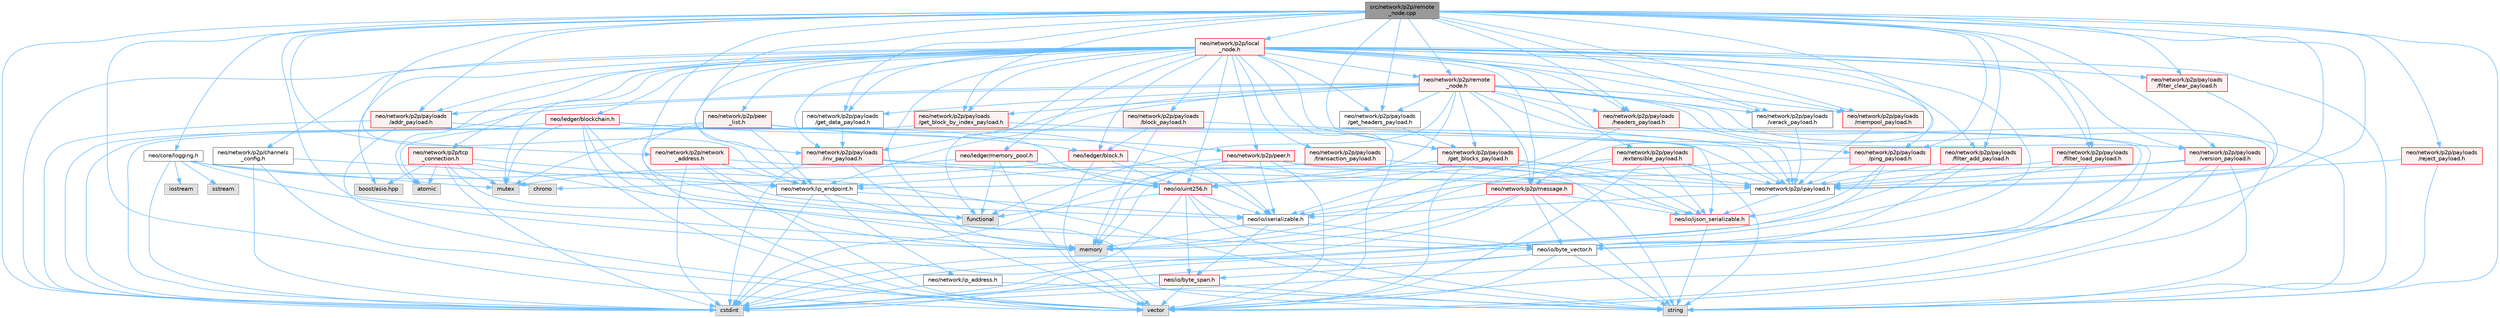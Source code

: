 digraph "src/network/p2p/remote_node.cpp"
{
 // LATEX_PDF_SIZE
  bgcolor="transparent";
  edge [fontname=Helvetica,fontsize=10,labelfontname=Helvetica,labelfontsize=10];
  node [fontname=Helvetica,fontsize=10,shape=box,height=0.2,width=0.4];
  Node1 [id="Node000001",label="src/network/p2p/remote\l_node.cpp",height=0.2,width=0.4,color="gray40", fillcolor="grey60", style="filled", fontcolor="black",tooltip=" "];
  Node1 -> Node2 [id="edge1_Node000001_Node000002",color="steelblue1",style="solid",tooltip=" "];
  Node2 [id="Node000002",label="neo/core/logging.h",height=0.2,width=0.4,color="grey40", fillcolor="white", style="filled",URL="$core_2logging_8h.html",tooltip=" "];
  Node2 -> Node3 [id="edge2_Node000002_Node000003",color="steelblue1",style="solid",tooltip=" "];
  Node3 [id="Node000003",label="chrono",height=0.2,width=0.4,color="grey60", fillcolor="#E0E0E0", style="filled",tooltip=" "];
  Node2 -> Node4 [id="edge3_Node000002_Node000004",color="steelblue1",style="solid",tooltip=" "];
  Node4 [id="Node000004",label="cstdint",height=0.2,width=0.4,color="grey60", fillcolor="#E0E0E0", style="filled",tooltip=" "];
  Node2 -> Node5 [id="edge4_Node000002_Node000005",color="steelblue1",style="solid",tooltip=" "];
  Node5 [id="Node000005",label="memory",height=0.2,width=0.4,color="grey60", fillcolor="#E0E0E0", style="filled",tooltip=" "];
  Node2 -> Node6 [id="edge5_Node000002_Node000006",color="steelblue1",style="solid",tooltip=" "];
  Node6 [id="Node000006",label="sstream",height=0.2,width=0.4,color="grey60", fillcolor="#E0E0E0", style="filled",tooltip=" "];
  Node2 -> Node7 [id="edge6_Node000002_Node000007",color="steelblue1",style="solid",tooltip=" "];
  Node7 [id="Node000007",label="string",height=0.2,width=0.4,color="grey60", fillcolor="#E0E0E0", style="filled",tooltip=" "];
  Node2 -> Node8 [id="edge7_Node000002_Node000008",color="steelblue1",style="solid",tooltip=" "];
  Node8 [id="Node000008",label="iostream",height=0.2,width=0.4,color="grey60", fillcolor="#E0E0E0", style="filled",tooltip=" "];
  Node2 -> Node9 [id="edge8_Node000002_Node000009",color="steelblue1",style="solid",tooltip=" "];
  Node9 [id="Node000009",label="mutex",height=0.2,width=0.4,color="grey60", fillcolor="#E0E0E0", style="filled",tooltip=" "];
  Node1 -> Node10 [id="edge9_Node000001_Node000010",color="steelblue1",style="solid",tooltip=" "];
  Node10 [id="Node000010",label="neo/io/byte_vector.h",height=0.2,width=0.4,color="grey40", fillcolor="white", style="filled",URL="$io_2byte__vector_8h.html",tooltip=" "];
  Node10 -> Node11 [id="edge10_Node000010_Node000011",color="steelblue1",style="solid",tooltip=" "];
  Node11 [id="Node000011",label="neo/io/byte_span.h",height=0.2,width=0.4,color="red", fillcolor="#FFF0F0", style="filled",URL="$io_2byte__span_8h.html",tooltip=" "];
  Node11 -> Node4 [id="edge11_Node000011_Node000004",color="steelblue1",style="solid",tooltip=" "];
  Node11 -> Node7 [id="edge12_Node000011_Node000007",color="steelblue1",style="solid",tooltip=" "];
  Node11 -> Node14 [id="edge13_Node000011_Node000014",color="steelblue1",style="solid",tooltip=" "];
  Node14 [id="Node000014",label="vector",height=0.2,width=0.4,color="grey60", fillcolor="#E0E0E0", style="filled",tooltip=" "];
  Node10 -> Node4 [id="edge14_Node000010_Node000004",color="steelblue1",style="solid",tooltip=" "];
  Node10 -> Node7 [id="edge15_Node000010_Node000007",color="steelblue1",style="solid",tooltip=" "];
  Node10 -> Node14 [id="edge16_Node000010_Node000014",color="steelblue1",style="solid",tooltip=" "];
  Node1 -> Node15 [id="edge17_Node000001_Node000015",color="steelblue1",style="solid",tooltip=" "];
  Node15 [id="Node000015",label="neo/network/ip_endpoint.h",height=0.2,width=0.4,color="grey40", fillcolor="white", style="filled",URL="$ip__endpoint_8h.html",tooltip=" "];
  Node15 -> Node16 [id="edge18_Node000015_Node000016",color="steelblue1",style="solid",tooltip=" "];
  Node16 [id="Node000016",label="neo/io/iserializable.h",height=0.2,width=0.4,color="grey40", fillcolor="white", style="filled",URL="$iserializable_8h.html",tooltip=" "];
  Node16 -> Node11 [id="edge19_Node000016_Node000011",color="steelblue1",style="solid",tooltip=" "];
  Node16 -> Node10 [id="edge20_Node000016_Node000010",color="steelblue1",style="solid",tooltip=" "];
  Node16 -> Node5 [id="edge21_Node000016_Node000005",color="steelblue1",style="solid",tooltip=" "];
  Node15 -> Node17 [id="edge22_Node000015_Node000017",color="steelblue1",style="solid",tooltip=" "];
  Node17 [id="Node000017",label="neo/network/ip_address.h",height=0.2,width=0.4,color="grey40", fillcolor="white", style="filled",URL="$ip__address_8h.html",tooltip=" "];
  Node17 -> Node4 [id="edge23_Node000017_Node000004",color="steelblue1",style="solid",tooltip=" "];
  Node17 -> Node7 [id="edge24_Node000017_Node000007",color="steelblue1",style="solid",tooltip=" "];
  Node15 -> Node4 [id="edge25_Node000015_Node000004",color="steelblue1",style="solid",tooltip=" "];
  Node15 -> Node7 [id="edge26_Node000015_Node000007",color="steelblue1",style="solid",tooltip=" "];
  Node1 -> Node18 [id="edge27_Node000001_Node000018",color="steelblue1",style="solid",tooltip=" "];
  Node18 [id="Node000018",label="neo/network/p2p/ipayload.h",height=0.2,width=0.4,color="grey40", fillcolor="white", style="filled",URL="$p2p_2ipayload_8h.html",tooltip=" "];
  Node18 -> Node19 [id="edge28_Node000018_Node000019",color="steelblue1",style="solid",tooltip=" "];
  Node19 [id="Node000019",label="neo/io/ijson_serializable.h",height=0.2,width=0.4,color="red", fillcolor="#FFF0F0", style="filled",URL="$ijson__serializable_8h.html",tooltip=" "];
  Node19 -> Node7 [id="edge29_Node000019_Node000007",color="steelblue1",style="solid",tooltip=" "];
  Node18 -> Node16 [id="edge30_Node000018_Node000016",color="steelblue1",style="solid",tooltip=" "];
  Node1 -> Node49 [id="edge31_Node000001_Node000049",color="steelblue1",style="solid",tooltip=" "];
  Node49 [id="Node000049",label="neo/network/p2p/local\l_node.h",height=0.2,width=0.4,color="red", fillcolor="#FFF0F0", style="filled",URL="$local__node_8h.html",tooltip=" "];
  Node49 -> Node10 [id="edge32_Node000049_Node000010",color="steelblue1",style="solid",tooltip=" "];
  Node49 -> Node50 [id="edge33_Node000049_Node000050",color="steelblue1",style="solid",tooltip=" "];
  Node50 [id="Node000050",label="neo/io/uint256.h",height=0.2,width=0.4,color="red", fillcolor="#FFF0F0", style="filled",URL="$uint256_8h.html",tooltip=" "];
  Node50 -> Node11 [id="edge34_Node000050_Node000011",color="steelblue1",style="solid",tooltip=" "];
  Node50 -> Node10 [id="edge35_Node000050_Node000010",color="steelblue1",style="solid",tooltip=" "];
  Node50 -> Node16 [id="edge36_Node000050_Node000016",color="steelblue1",style="solid",tooltip=" "];
  Node50 -> Node4 [id="edge37_Node000050_Node000004",color="steelblue1",style="solid",tooltip=" "];
  Node50 -> Node23 [id="edge38_Node000050_Node000023",color="steelblue1",style="solid",tooltip=" "];
  Node23 [id="Node000023",label="functional",height=0.2,width=0.4,color="grey60", fillcolor="#E0E0E0", style="filled",tooltip=" "];
  Node50 -> Node7 [id="edge39_Node000050_Node000007",color="steelblue1",style="solid",tooltip=" "];
  Node49 -> Node51 [id="edge40_Node000049_Node000051",color="steelblue1",style="solid",tooltip=" "];
  Node51 [id="Node000051",label="neo/ledger/block.h",height=0.2,width=0.4,color="red", fillcolor="#FFF0F0", style="filled",URL="$ledger_2block_8h.html",tooltip=" "];
  Node51 -> Node16 [id="edge41_Node000051_Node000016",color="steelblue1",style="solid",tooltip=" "];
  Node51 -> Node50 [id="edge42_Node000051_Node000050",color="steelblue1",style="solid",tooltip=" "];
  Node51 -> Node3 [id="edge43_Node000051_Node000003",color="steelblue1",style="solid",tooltip=" "];
  Node51 -> Node14 [id="edge44_Node000051_Node000014",color="steelblue1",style="solid",tooltip=" "];
  Node49 -> Node74 [id="edge45_Node000049_Node000074",color="steelblue1",style="solid",tooltip=" "];
  Node74 [id="Node000074",label="neo/ledger/blockchain.h",height=0.2,width=0.4,color="red", fillcolor="#FFF0F0", style="filled",URL="$blockchain_8h.html",tooltip=" "];
  Node74 -> Node51 [id="edge46_Node000074_Node000051",color="steelblue1",style="solid",tooltip=" "];
  Node74 -> Node50 [id="edge47_Node000074_Node000050",color="steelblue1",style="solid",tooltip=" "];
  Node74 -> Node116 [id="edge48_Node000074_Node000116",color="steelblue1",style="solid",tooltip=" "];
  Node116 [id="Node000116",label="atomic",height=0.2,width=0.4,color="grey60", fillcolor="#E0E0E0", style="filled",tooltip=" "];
  Node74 -> Node23 [id="edge49_Node000074_Node000023",color="steelblue1",style="solid",tooltip=" "];
  Node74 -> Node5 [id="edge50_Node000074_Node000005",color="steelblue1",style="solid",tooltip=" "];
  Node74 -> Node9 [id="edge51_Node000074_Node000009",color="steelblue1",style="solid",tooltip=" "];
  Node74 -> Node14 [id="edge52_Node000074_Node000014",color="steelblue1",style="solid",tooltip=" "];
  Node49 -> Node120 [id="edge53_Node000049_Node000120",color="steelblue1",style="solid",tooltip=" "];
  Node120 [id="Node000120",label="neo/ledger/memory_pool.h",height=0.2,width=0.4,color="red", fillcolor="#FFF0F0", style="filled",URL="$ledger_2memory__pool_8h.html",tooltip=" "];
  Node120 -> Node50 [id="edge54_Node000120_Node000050",color="steelblue1",style="solid",tooltip=" "];
  Node120 -> Node23 [id="edge55_Node000120_Node000023",color="steelblue1",style="solid",tooltip=" "];
  Node120 -> Node9 [id="edge56_Node000120_Node000009",color="steelblue1",style="solid",tooltip=" "];
  Node120 -> Node14 [id="edge57_Node000120_Node000014",color="steelblue1",style="solid",tooltip=" "];
  Node49 -> Node15 [id="edge58_Node000049_Node000015",color="steelblue1",style="solid",tooltip=" "];
  Node49 -> Node123 [id="edge59_Node000049_Node000123",color="steelblue1",style="solid",tooltip=" "];
  Node123 [id="Node000123",label="neo/network/p2p/channels\l_config.h",height=0.2,width=0.4,color="grey40", fillcolor="white", style="filled",URL="$channels__config_8h.html",tooltip=" "];
  Node123 -> Node15 [id="edge60_Node000123_Node000015",color="steelblue1",style="solid",tooltip=" "];
  Node123 -> Node4 [id="edge61_Node000123_Node000004",color="steelblue1",style="solid",tooltip=" "];
  Node123 -> Node14 [id="edge62_Node000123_Node000014",color="steelblue1",style="solid",tooltip=" "];
  Node49 -> Node124 [id="edge63_Node000049_Node000124",color="steelblue1",style="solid",tooltip=" "];
  Node124 [id="Node000124",label="neo/network/p2p/message.h",height=0.2,width=0.4,color="red", fillcolor="#FFF0F0", style="filled",URL="$message_8h.html",tooltip=" "];
  Node124 -> Node10 [id="edge64_Node000124_Node000010",color="steelblue1",style="solid",tooltip=" "];
  Node124 -> Node19 [id="edge65_Node000124_Node000019",color="steelblue1",style="solid",tooltip=" "];
  Node124 -> Node16 [id="edge66_Node000124_Node000016",color="steelblue1",style="solid",tooltip=" "];
  Node124 -> Node4 [id="edge67_Node000124_Node000004",color="steelblue1",style="solid",tooltip=" "];
  Node124 -> Node5 [id="edge68_Node000124_Node000005",color="steelblue1",style="solid",tooltip=" "];
  Node124 -> Node7 [id="edge69_Node000124_Node000007",color="steelblue1",style="solid",tooltip=" "];
  Node49 -> Node127 [id="edge70_Node000049_Node000127",color="steelblue1",style="solid",tooltip=" "];
  Node127 [id="Node000127",label="neo/network/p2p/payloads\l/addr_payload.h",height=0.2,width=0.4,color="red", fillcolor="#FFF0F0", style="filled",URL="$addr__payload_8h.html",tooltip=" "];
  Node127 -> Node18 [id="edge71_Node000127_Node000018",color="steelblue1",style="solid",tooltip=" "];
  Node127 -> Node4 [id="edge72_Node000127_Node000004",color="steelblue1",style="solid",tooltip=" "];
  Node127 -> Node14 [id="edge73_Node000127_Node000014",color="steelblue1",style="solid",tooltip=" "];
  Node49 -> Node129 [id="edge74_Node000049_Node000129",color="steelblue1",style="solid",tooltip=" "];
  Node129 [id="Node000129",label="neo/network/p2p/payloads\l/block_payload.h",height=0.2,width=0.4,color="red", fillcolor="#FFF0F0", style="filled",URL="$block__payload_8h.html",tooltip=" "];
  Node129 -> Node51 [id="edge75_Node000129_Node000051",color="steelblue1",style="solid",tooltip=" "];
  Node129 -> Node18 [id="edge76_Node000129_Node000018",color="steelblue1",style="solid",tooltip=" "];
  Node129 -> Node5 [id="edge77_Node000129_Node000005",color="steelblue1",style="solid",tooltip=" "];
  Node49 -> Node130 [id="edge78_Node000049_Node000130",color="steelblue1",style="solid",tooltip=" "];
  Node130 [id="Node000130",label="neo/network/p2p/payloads\l/extensible_payload.h",height=0.2,width=0.4,color="red", fillcolor="#FFF0F0", style="filled",URL="$p2p_2payloads_2extensible__payload_8h.html",tooltip=" "];
  Node130 -> Node19 [id="edge79_Node000130_Node000019",color="steelblue1",style="solid",tooltip=" "];
  Node130 -> Node50 [id="edge80_Node000130_Node000050",color="steelblue1",style="solid",tooltip=" "];
  Node130 -> Node18 [id="edge81_Node000130_Node000018",color="steelblue1",style="solid",tooltip=" "];
  Node130 -> Node5 [id="edge82_Node000130_Node000005",color="steelblue1",style="solid",tooltip=" "];
  Node130 -> Node7 [id="edge83_Node000130_Node000007",color="steelblue1",style="solid",tooltip=" "];
  Node130 -> Node14 [id="edge84_Node000130_Node000014",color="steelblue1",style="solid",tooltip=" "];
  Node49 -> Node131 [id="edge85_Node000049_Node000131",color="steelblue1",style="solid",tooltip=" "];
  Node131 [id="Node000131",label="neo/network/p2p/payloads\l/filter_add_payload.h",height=0.2,width=0.4,color="red", fillcolor="#FFF0F0", style="filled",URL="$filter__add__payload_8h.html",tooltip=" "];
  Node131 -> Node10 [id="edge86_Node000131_Node000010",color="steelblue1",style="solid",tooltip=" "];
  Node131 -> Node18 [id="edge87_Node000131_Node000018",color="steelblue1",style="solid",tooltip=" "];
  Node131 -> Node4 [id="edge88_Node000131_Node000004",color="steelblue1",style="solid",tooltip=" "];
  Node49 -> Node132 [id="edge89_Node000049_Node000132",color="steelblue1",style="solid",tooltip=" "];
  Node132 [id="Node000132",label="neo/network/p2p/payloads\l/filter_clear_payload.h",height=0.2,width=0.4,color="red", fillcolor="#FFF0F0", style="filled",URL="$filter__clear__payload_8h.html",tooltip=" "];
  Node132 -> Node18 [id="edge90_Node000132_Node000018",color="steelblue1",style="solid",tooltip=" "];
  Node49 -> Node133 [id="edge91_Node000049_Node000133",color="steelblue1",style="solid",tooltip=" "];
  Node133 [id="Node000133",label="neo/network/p2p/payloads\l/filter_load_payload.h",height=0.2,width=0.4,color="red", fillcolor="#FFF0F0", style="filled",URL="$filter__load__payload_8h.html",tooltip=" "];
  Node133 -> Node10 [id="edge92_Node000133_Node000010",color="steelblue1",style="solid",tooltip=" "];
  Node133 -> Node18 [id="edge93_Node000133_Node000018",color="steelblue1",style="solid",tooltip=" "];
  Node133 -> Node4 [id="edge94_Node000133_Node000004",color="steelblue1",style="solid",tooltip=" "];
  Node49 -> Node134 [id="edge95_Node000049_Node000134",color="steelblue1",style="solid",tooltip=" "];
  Node134 [id="Node000134",label="neo/network/p2p/payloads\l/get_block_by_index_payload.h",height=0.2,width=0.4,color="red", fillcolor="#FFF0F0", style="filled",URL="$get__block__by__index__payload_8h.html",tooltip=" "];
  Node134 -> Node18 [id="edge96_Node000134_Node000018",color="steelblue1",style="solid",tooltip=" "];
  Node134 -> Node4 [id="edge97_Node000134_Node000004",color="steelblue1",style="solid",tooltip=" "];
  Node49 -> Node135 [id="edge98_Node000049_Node000135",color="steelblue1",style="solid",tooltip=" "];
  Node135 [id="Node000135",label="neo/network/p2p/payloads\l/get_blocks_payload.h",height=0.2,width=0.4,color="red", fillcolor="#FFF0F0", style="filled",URL="$get__blocks__payload_8h.html",tooltip=" "];
  Node135 -> Node19 [id="edge99_Node000135_Node000019",color="steelblue1",style="solid",tooltip=" "];
  Node135 -> Node16 [id="edge100_Node000135_Node000016",color="steelblue1",style="solid",tooltip=" "];
  Node135 -> Node50 [id="edge101_Node000135_Node000050",color="steelblue1",style="solid",tooltip=" "];
  Node135 -> Node18 [id="edge102_Node000135_Node000018",color="steelblue1",style="solid",tooltip=" "];
  Node135 -> Node14 [id="edge103_Node000135_Node000014",color="steelblue1",style="solid",tooltip=" "];
  Node49 -> Node136 [id="edge104_Node000049_Node000136",color="steelblue1",style="solid",tooltip=" "];
  Node136 [id="Node000136",label="neo/network/p2p/payloads\l/get_data_payload.h",height=0.2,width=0.4,color="grey40", fillcolor="white", style="filled",URL="$get__data__payload_8h.html",tooltip=" "];
  Node136 -> Node137 [id="edge105_Node000136_Node000137",color="steelblue1",style="solid",tooltip=" "];
  Node137 [id="Node000137",label="neo/network/p2p/payloads\l/inv_payload.h",height=0.2,width=0.4,color="red", fillcolor="#FFF0F0", style="filled",URL="$inv__payload_8h.html",tooltip=" "];
  Node137 -> Node50 [id="edge106_Node000137_Node000050",color="steelblue1",style="solid",tooltip=" "];
  Node137 -> Node18 [id="edge107_Node000137_Node000018",color="steelblue1",style="solid",tooltip=" "];
  Node137 -> Node4 [id="edge108_Node000137_Node000004",color="steelblue1",style="solid",tooltip=" "];
  Node137 -> Node14 [id="edge109_Node000137_Node000014",color="steelblue1",style="solid",tooltip=" "];
  Node49 -> Node139 [id="edge110_Node000049_Node000139",color="steelblue1",style="solid",tooltip=" "];
  Node139 [id="Node000139",label="neo/network/p2p/payloads\l/get_headers_payload.h",height=0.2,width=0.4,color="grey40", fillcolor="white", style="filled",URL="$get__headers__payload_8h.html",tooltip=" "];
  Node139 -> Node135 [id="edge111_Node000139_Node000135",color="steelblue1",style="solid",tooltip=" "];
  Node49 -> Node140 [id="edge112_Node000049_Node000140",color="steelblue1",style="solid",tooltip=" "];
  Node140 [id="Node000140",label="neo/network/p2p/payloads\l/headers_payload.h",height=0.2,width=0.4,color="red", fillcolor="#FFF0F0", style="filled",URL="$headers__payload_8h.html",tooltip=" "];
  Node140 -> Node18 [id="edge113_Node000140_Node000018",color="steelblue1",style="solid",tooltip=" "];
  Node140 -> Node5 [id="edge114_Node000140_Node000005",color="steelblue1",style="solid",tooltip=" "];
  Node140 -> Node14 [id="edge115_Node000140_Node000014",color="steelblue1",style="solid",tooltip=" "];
  Node49 -> Node137 [id="edge116_Node000049_Node000137",color="steelblue1",style="solid",tooltip=" "];
  Node49 -> Node141 [id="edge117_Node000049_Node000141",color="steelblue1",style="solid",tooltip=" "];
  Node141 [id="Node000141",label="neo/network/p2p/payloads\l/mempool_payload.h",height=0.2,width=0.4,color="red", fillcolor="#FFF0F0", style="filled",URL="$mempool__payload_8h.html",tooltip=" "];
  Node141 -> Node18 [id="edge118_Node000141_Node000018",color="steelblue1",style="solid",tooltip=" "];
  Node49 -> Node142 [id="edge119_Node000049_Node000142",color="steelblue1",style="solid",tooltip=" "];
  Node142 [id="Node000142",label="neo/network/p2p/payloads\l/ping_payload.h",height=0.2,width=0.4,color="red", fillcolor="#FFF0F0", style="filled",URL="$ping__payload_8h.html",tooltip=" "];
  Node142 -> Node19 [id="edge120_Node000142_Node000019",color="steelblue1",style="solid",tooltip=" "];
  Node142 -> Node16 [id="edge121_Node000142_Node000016",color="steelblue1",style="solid",tooltip=" "];
  Node142 -> Node18 [id="edge122_Node000142_Node000018",color="steelblue1",style="solid",tooltip=" "];
  Node142 -> Node4 [id="edge123_Node000142_Node000004",color="steelblue1",style="solid",tooltip=" "];
  Node49 -> Node143 [id="edge124_Node000049_Node000143",color="steelblue1",style="solid",tooltip=" "];
  Node143 [id="Node000143",label="neo/network/p2p/payloads\l/transaction_payload.h",height=0.2,width=0.4,color="red", fillcolor="#FFF0F0", style="filled",URL="$transaction__payload_8h.html",tooltip=" "];
  Node143 -> Node18 [id="edge125_Node000143_Node000018",color="steelblue1",style="solid",tooltip=" "];
  Node143 -> Node5 [id="edge126_Node000143_Node000005",color="steelblue1",style="solid",tooltip=" "];
  Node49 -> Node144 [id="edge127_Node000049_Node000144",color="steelblue1",style="solid",tooltip=" "];
  Node144 [id="Node000144",label="neo/network/p2p/payloads\l/verack_payload.h",height=0.2,width=0.4,color="grey40", fillcolor="white", style="filled",URL="$verack__payload_8h.html",tooltip=" "];
  Node144 -> Node18 [id="edge128_Node000144_Node000018",color="steelblue1",style="solid",tooltip=" "];
  Node49 -> Node145 [id="edge129_Node000049_Node000145",color="steelblue1",style="solid",tooltip=" "];
  Node145 [id="Node000145",label="neo/network/p2p/payloads\l/version_payload.h",height=0.2,width=0.4,color="red", fillcolor="#FFF0F0", style="filled",URL="$version__payload_8h.html",tooltip=" "];
  Node145 -> Node15 [id="edge130_Node000145_Node000015",color="steelblue1",style="solid",tooltip=" "];
  Node145 -> Node18 [id="edge131_Node000145_Node000018",color="steelblue1",style="solid",tooltip=" "];
  Node145 -> Node4 [id="edge132_Node000145_Node000004",color="steelblue1",style="solid",tooltip=" "];
  Node145 -> Node7 [id="edge133_Node000145_Node000007",color="steelblue1",style="solid",tooltip=" "];
  Node145 -> Node14 [id="edge134_Node000145_Node000014",color="steelblue1",style="solid",tooltip=" "];
  Node49 -> Node148 [id="edge135_Node000049_Node000148",color="steelblue1",style="solid",tooltip=" "];
  Node148 [id="Node000148",label="neo/network/p2p/peer.h",height=0.2,width=0.4,color="red", fillcolor="#FFF0F0", style="filled",URL="$peer_8h.html",tooltip=" "];
  Node148 -> Node19 [id="edge136_Node000148_Node000019",color="steelblue1",style="solid",tooltip=" "];
  Node148 -> Node16 [id="edge137_Node000148_Node000016",color="steelblue1",style="solid",tooltip=" "];
  Node148 -> Node15 [id="edge138_Node000148_Node000015",color="steelblue1",style="solid",tooltip=" "];
  Node148 -> Node4 [id="edge139_Node000148_Node000004",color="steelblue1",style="solid",tooltip=" "];
  Node148 -> Node7 [id="edge140_Node000148_Node000007",color="steelblue1",style="solid",tooltip=" "];
  Node148 -> Node14 [id="edge141_Node000148_Node000014",color="steelblue1",style="solid",tooltip=" "];
  Node49 -> Node149 [id="edge142_Node000049_Node000149",color="steelblue1",style="solid",tooltip=" "];
  Node149 [id="Node000149",label="neo/network/p2p/peer\l_list.h",height=0.2,width=0.4,color="red", fillcolor="#FFF0F0", style="filled",URL="$peer__list_8h.html",tooltip=" "];
  Node149 -> Node19 [id="edge143_Node000149_Node000019",color="steelblue1",style="solid",tooltip=" "];
  Node149 -> Node16 [id="edge144_Node000149_Node000016",color="steelblue1",style="solid",tooltip=" "];
  Node149 -> Node15 [id="edge145_Node000149_Node000015",color="steelblue1",style="solid",tooltip=" "];
  Node149 -> Node148 [id="edge146_Node000149_Node000148",color="steelblue1",style="solid",tooltip=" "];
  Node149 -> Node4 [id="edge147_Node000149_Node000004",color="steelblue1",style="solid",tooltip=" "];
  Node149 -> Node9 [id="edge148_Node000149_Node000009",color="steelblue1",style="solid",tooltip=" "];
  Node149 -> Node14 [id="edge149_Node000149_Node000014",color="steelblue1",style="solid",tooltip=" "];
  Node49 -> Node150 [id="edge150_Node000049_Node000150",color="steelblue1",style="solid",tooltip=" "];
  Node150 [id="Node000150",label="neo/network/p2p/remote\l_node.h",height=0.2,width=0.4,color="red", fillcolor="#FFF0F0", style="filled",URL="$remote__node_8h.html",tooltip=" "];
  Node150 -> Node10 [id="edge151_Node000150_Node000010",color="steelblue1",style="solid",tooltip=" "];
  Node150 -> Node15 [id="edge152_Node000150_Node000015",color="steelblue1",style="solid",tooltip=" "];
  Node150 -> Node124 [id="edge153_Node000150_Node000124",color="steelblue1",style="solid",tooltip=" "];
  Node150 -> Node127 [id="edge154_Node000150_Node000127",color="steelblue1",style="solid",tooltip=" "];
  Node150 -> Node134 [id="edge155_Node000150_Node000134",color="steelblue1",style="solid",tooltip=" "];
  Node150 -> Node135 [id="edge156_Node000150_Node000135",color="steelblue1",style="solid",tooltip=" "];
  Node150 -> Node136 [id="edge157_Node000150_Node000136",color="steelblue1",style="solid",tooltip=" "];
  Node150 -> Node139 [id="edge158_Node000150_Node000139",color="steelblue1",style="solid",tooltip=" "];
  Node150 -> Node140 [id="edge159_Node000150_Node000140",color="steelblue1",style="solid",tooltip=" "];
  Node150 -> Node137 [id="edge160_Node000150_Node000137",color="steelblue1",style="solid",tooltip=" "];
  Node150 -> Node141 [id="edge161_Node000150_Node000141",color="steelblue1",style="solid",tooltip=" "];
  Node150 -> Node142 [id="edge162_Node000150_Node000142",color="steelblue1",style="solid",tooltip=" "];
  Node150 -> Node144 [id="edge163_Node000150_Node000144",color="steelblue1",style="solid",tooltip=" "];
  Node150 -> Node145 [id="edge164_Node000150_Node000145",color="steelblue1",style="solid",tooltip=" "];
  Node150 -> Node4 [id="edge165_Node000150_Node000004",color="steelblue1",style="solid",tooltip=" "];
  Node150 -> Node23 [id="edge166_Node000150_Node000023",color="steelblue1",style="solid",tooltip=" "];
  Node150 -> Node5 [id="edge167_Node000150_Node000005",color="steelblue1",style="solid",tooltip=" "];
  Node150 -> Node7 [id="edge168_Node000150_Node000007",color="steelblue1",style="solid",tooltip=" "];
  Node150 -> Node14 [id="edge169_Node000150_Node000014",color="steelblue1",style="solid",tooltip=" "];
  Node49 -> Node152 [id="edge170_Node000049_Node000152",color="steelblue1",style="solid",tooltip=" "];
  Node152 [id="Node000152",label="neo/network/p2p/tcp\l_connection.h",height=0.2,width=0.4,color="red", fillcolor="#FFF0F0", style="filled",URL="$p2p_2tcp__connection_8h.html",tooltip=" "];
  Node152 -> Node10 [id="edge171_Node000152_Node000010",color="steelblue1",style="solid",tooltip=" "];
  Node152 -> Node15 [id="edge172_Node000152_Node000015",color="steelblue1",style="solid",tooltip=" "];
  Node152 -> Node116 [id="edge173_Node000152_Node000116",color="steelblue1",style="solid",tooltip=" "];
  Node152 -> Node153 [id="edge174_Node000152_Node000153",color="steelblue1",style="solid",tooltip=" "];
  Node153 [id="Node000153",label="boost/asio.hpp",height=0.2,width=0.4,color="grey60", fillcolor="#E0E0E0", style="filled",tooltip=" "];
  Node152 -> Node4 [id="edge175_Node000152_Node000004",color="steelblue1",style="solid",tooltip=" "];
  Node152 -> Node5 [id="edge176_Node000152_Node000005",color="steelblue1",style="solid",tooltip=" "];
  Node152 -> Node9 [id="edge177_Node000152_Node000009",color="steelblue1",style="solid",tooltip=" "];
  Node49 -> Node116 [id="edge178_Node000049_Node000116",color="steelblue1",style="solid",tooltip=" "];
  Node49 -> Node153 [id="edge179_Node000049_Node000153",color="steelblue1",style="solid",tooltip=" "];
  Node49 -> Node4 [id="edge180_Node000049_Node000004",color="steelblue1",style="solid",tooltip=" "];
  Node49 -> Node23 [id="edge181_Node000049_Node000023",color="steelblue1",style="solid",tooltip=" "];
  Node49 -> Node5 [id="edge182_Node000049_Node000005",color="steelblue1",style="solid",tooltip=" "];
  Node49 -> Node9 [id="edge183_Node000049_Node000009",color="steelblue1",style="solid",tooltip=" "];
  Node49 -> Node7 [id="edge184_Node000049_Node000007",color="steelblue1",style="solid",tooltip=" "];
  Node49 -> Node14 [id="edge185_Node000049_Node000014",color="steelblue1",style="solid",tooltip=" "];
  Node1 -> Node124 [id="edge186_Node000001_Node000124",color="steelblue1",style="solid",tooltip=" "];
  Node1 -> Node154 [id="edge187_Node000001_Node000154",color="steelblue1",style="solid",tooltip=" "];
  Node154 [id="Node000154",label="neo/network/p2p/network\l_address.h",height=0.2,width=0.4,color="red", fillcolor="#FFF0F0", style="filled",URL="$p2p_2network__address_8h.html",tooltip=" "];
  Node154 -> Node19 [id="edge188_Node000154_Node000019",color="steelblue1",style="solid",tooltip=" "];
  Node154 -> Node16 [id="edge189_Node000154_Node000016",color="steelblue1",style="solid",tooltip=" "];
  Node154 -> Node15 [id="edge190_Node000154_Node000015",color="steelblue1",style="solid",tooltip=" "];
  Node154 -> Node4 [id="edge191_Node000154_Node000004",color="steelblue1",style="solid",tooltip=" "];
  Node154 -> Node14 [id="edge192_Node000154_Node000014",color="steelblue1",style="solid",tooltip=" "];
  Node1 -> Node127 [id="edge193_Node000001_Node000127",color="steelblue1",style="solid",tooltip=" "];
  Node1 -> Node131 [id="edge194_Node000001_Node000131",color="steelblue1",style="solid",tooltip=" "];
  Node1 -> Node132 [id="edge195_Node000001_Node000132",color="steelblue1",style="solid",tooltip=" "];
  Node1 -> Node133 [id="edge196_Node000001_Node000133",color="steelblue1",style="solid",tooltip=" "];
  Node1 -> Node134 [id="edge197_Node000001_Node000134",color="steelblue1",style="solid",tooltip=" "];
  Node1 -> Node135 [id="edge198_Node000001_Node000135",color="steelblue1",style="solid",tooltip=" "];
  Node1 -> Node136 [id="edge199_Node000001_Node000136",color="steelblue1",style="solid",tooltip=" "];
  Node1 -> Node139 [id="edge200_Node000001_Node000139",color="steelblue1",style="solid",tooltip=" "];
  Node1 -> Node140 [id="edge201_Node000001_Node000140",color="steelblue1",style="solid",tooltip=" "];
  Node1 -> Node137 [id="edge202_Node000001_Node000137",color="steelblue1",style="solid",tooltip=" "];
  Node1 -> Node141 [id="edge203_Node000001_Node000141",color="steelblue1",style="solid",tooltip=" "];
  Node1 -> Node142 [id="edge204_Node000001_Node000142",color="steelblue1",style="solid",tooltip=" "];
  Node1 -> Node155 [id="edge205_Node000001_Node000155",color="steelblue1",style="solid",tooltip=" "];
  Node155 [id="Node000155",label="neo/network/p2p/payloads\l/reject_payload.h",height=0.2,width=0.4,color="red", fillcolor="#FFF0F0", style="filled",URL="$reject__payload_8h.html",tooltip=" "];
  Node155 -> Node18 [id="edge206_Node000155_Node000018",color="steelblue1",style="solid",tooltip=" "];
  Node155 -> Node7 [id="edge207_Node000155_Node000007",color="steelblue1",style="solid",tooltip=" "];
  Node1 -> Node144 [id="edge208_Node000001_Node000144",color="steelblue1",style="solid",tooltip=" "];
  Node1 -> Node145 [id="edge209_Node000001_Node000145",color="steelblue1",style="solid",tooltip=" "];
  Node1 -> Node150 [id="edge210_Node000001_Node000150",color="steelblue1",style="solid",tooltip=" "];
  Node1 -> Node4 [id="edge211_Node000001_Node000004",color="steelblue1",style="solid",tooltip=" "];
  Node1 -> Node23 [id="edge212_Node000001_Node000023",color="steelblue1",style="solid",tooltip=" "];
  Node1 -> Node5 [id="edge213_Node000001_Node000005",color="steelblue1",style="solid",tooltip=" "];
  Node1 -> Node7 [id="edge214_Node000001_Node000007",color="steelblue1",style="solid",tooltip=" "];
  Node1 -> Node14 [id="edge215_Node000001_Node000014",color="steelblue1",style="solid",tooltip=" "];
}
